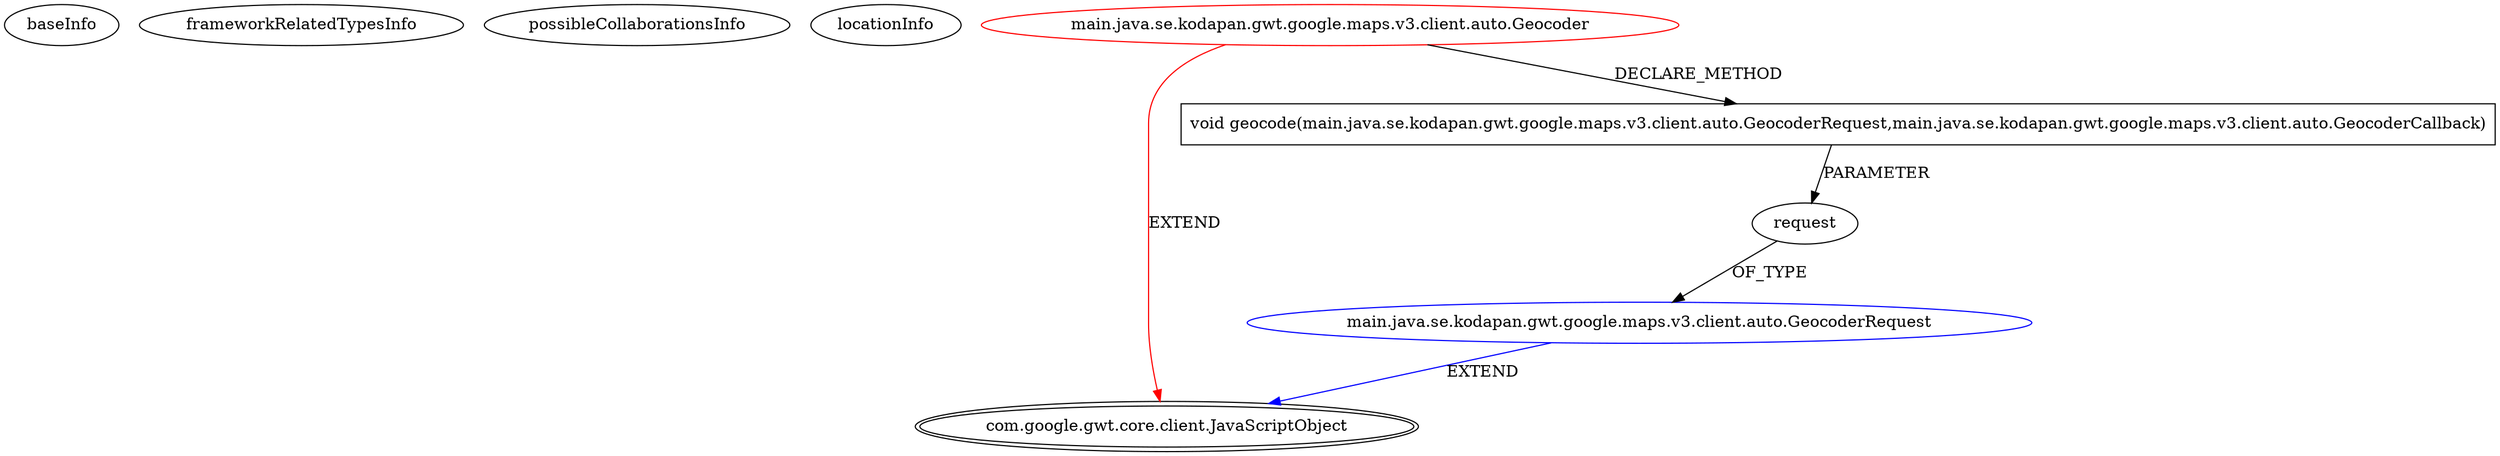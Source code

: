 digraph {
baseInfo[graphId=3396,category="extension_graph",isAnonymous=false,possibleRelation=true]
frameworkRelatedTypesInfo[0="com.google.gwt.core.client.JavaScriptObject"]
possibleCollaborationsInfo[0="3396~CLIENT_METHOD_DECLARATION-PARAMETER_DECLARATION-~com.google.gwt.core.client.JavaScriptObject ~com.google.gwt.core.client.JavaScriptObject ~false~false"]
locationInfo[projectName="karlwettin-kodapan-gwt-google-map-v3",filePath="/karlwettin-kodapan-gwt-google-map-v3/kodapan-gwt-google-map-v3-master/src/main/java/se/kodapan/gwt/google/maps/v3/client/auto/Geocoder.java",contextSignature="Geocoder",graphId="3396"]
0[label="main.java.se.kodapan.gwt.google.maps.v3.client.auto.Geocoder",vertexType="ROOT_CLIENT_CLASS_DECLARATION",isFrameworkType=false,color=red]
1[label="com.google.gwt.core.client.JavaScriptObject",vertexType="FRAMEWORK_CLASS_TYPE",isFrameworkType=true,peripheries=2]
3[label="void geocode(main.java.se.kodapan.gwt.google.maps.v3.client.auto.GeocoderRequest,main.java.se.kodapan.gwt.google.maps.v3.client.auto.GeocoderCallback)",vertexType="CLIENT_METHOD_DECLARATION",isFrameworkType=false,shape=box]
4[label="request",vertexType="PARAMETER_DECLARATION",isFrameworkType=false]
5[label="main.java.se.kodapan.gwt.google.maps.v3.client.auto.GeocoderRequest",vertexType="REFERENCE_CLIENT_CLASS_DECLARATION",isFrameworkType=false,color=blue]
0->1[label="EXTEND",color=red]
0->3[label="DECLARE_METHOD"]
5->1[label="EXTEND",color=blue]
4->5[label="OF_TYPE"]
3->4[label="PARAMETER"]
}
